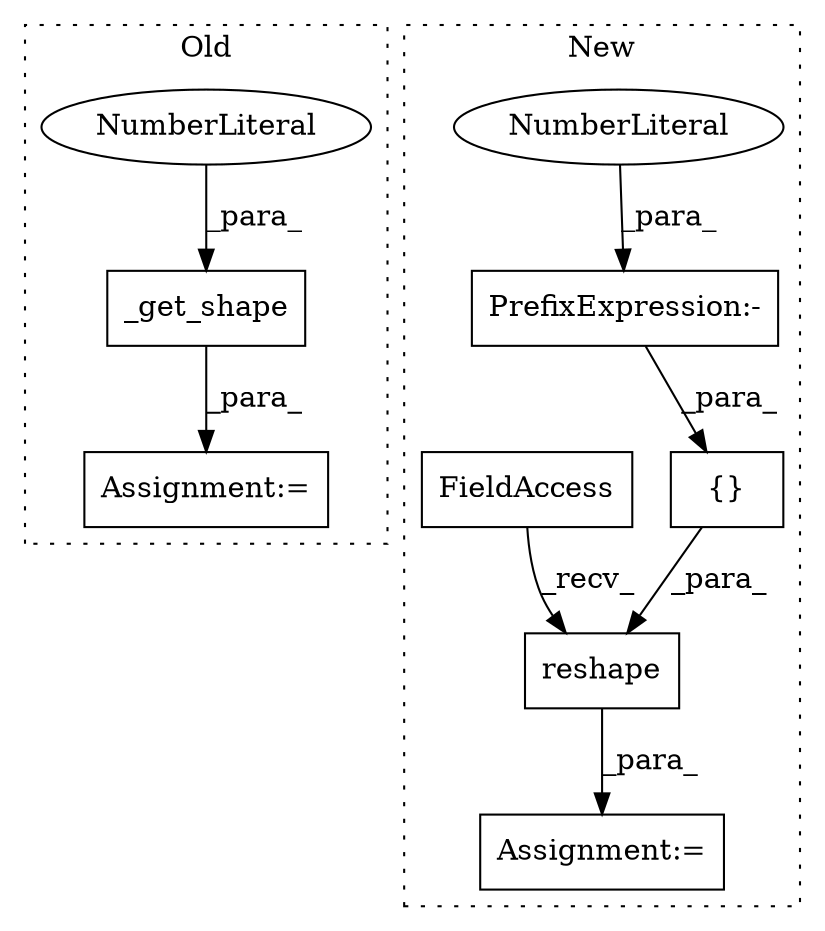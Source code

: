 digraph G {
subgraph cluster0 {
1 [label="_get_shape" a="32" s="6649,6686" l="11,1" shape="box"];
3 [label="NumberLiteral" a="34" s="6685" l="1" shape="ellipse"];
8 [label="Assignment:=" a="7" s="6647" l="2" shape="box"];
label = "Old";
style="dotted";
}
subgraph cluster1 {
2 [label="{}" a="4" s="7028,7171" l="1,1" shape="box"];
4 [label="reshape" a="32" s="7315,7374" l="8,1" shape="box"];
5 [label="PrefixExpression:-" a="38" s="7167" l="1" shape="box"];
6 [label="NumberLiteral" a="34" s="7168" l="1" shape="ellipse"];
7 [label="FieldAccess" a="22" s="7294" l="10" shape="box"];
9 [label="Assignment:=" a="7" s="7293" l="1" shape="box"];
label = "New";
style="dotted";
}
1 -> 8 [label="_para_"];
2 -> 4 [label="_para_"];
3 -> 1 [label="_para_"];
4 -> 9 [label="_para_"];
5 -> 2 [label="_para_"];
6 -> 5 [label="_para_"];
7 -> 4 [label="_recv_"];
}